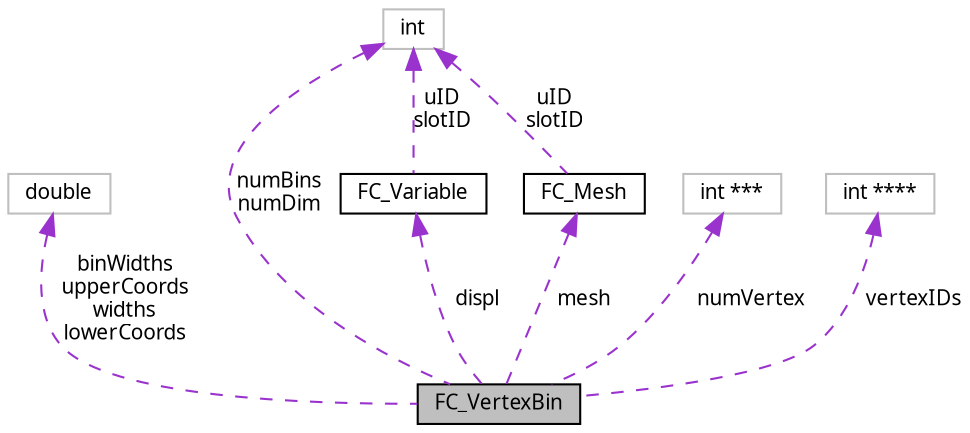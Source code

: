 digraph G
{
  edge [fontname="FreeSans.ttf",fontsize=10,labelfontname="FreeSans.ttf",labelfontsize=10];
  node [fontname="FreeSans.ttf",fontsize=10,shape=record];
  Node1 [label="FC_VertexBin",height=0.2,width=0.4,color="black", fillcolor="grey75", style="filled" fontcolor="black"];
  Node2 -> Node1 [dir=back,color="darkorchid3",fontsize=10,style="dashed",label="binWidths\nupperCoords\nwidths\nlowerCoords",fontname="FreeSans.ttf"];
  Node2 [label="double",height=0.2,width=0.4,color="grey75", fillcolor="white", style="filled"];
  Node3 -> Node1 [dir=back,color="darkorchid3",fontsize=10,style="dashed",label="displ",fontname="FreeSans.ttf"];
  Node3 [label="FC_Variable",height=0.2,width=0.4,color="black", fillcolor="white", style="filled",URL="$structFC__Variable.html"];
  Node4 -> Node3 [dir=back,color="darkorchid3",fontsize=10,style="dashed",label="uID\nslotID",fontname="FreeSans.ttf"];
  Node4 [label="int",height=0.2,width=0.4,color="grey75", fillcolor="white", style="filled"];
  Node4 -> Node1 [dir=back,color="darkorchid3",fontsize=10,style="dashed",label="numBins\nnumDim",fontname="FreeSans.ttf"];
  Node5 -> Node1 [dir=back,color="darkorchid3",fontsize=10,style="dashed",label="mesh",fontname="FreeSans.ttf"];
  Node5 [label="FC_Mesh",height=0.2,width=0.4,color="black", fillcolor="white", style="filled",URL="$structFC__Mesh.html"];
  Node4 -> Node5 [dir=back,color="darkorchid3",fontsize=10,style="dashed",label="uID\nslotID",fontname="FreeSans.ttf"];
  Node6 -> Node1 [dir=back,color="darkorchid3",fontsize=10,style="dashed",label="numVertex",fontname="FreeSans.ttf"];
  Node6 [label="int ***",height=0.2,width=0.4,color="grey75", fillcolor="white", style="filled"];
  Node7 -> Node1 [dir=back,color="darkorchid3",fontsize=10,style="dashed",label="vertexIDs",fontname="FreeSans.ttf"];
  Node7 [label="int ****",height=0.2,width=0.4,color="grey75", fillcolor="white", style="filled"];
}
